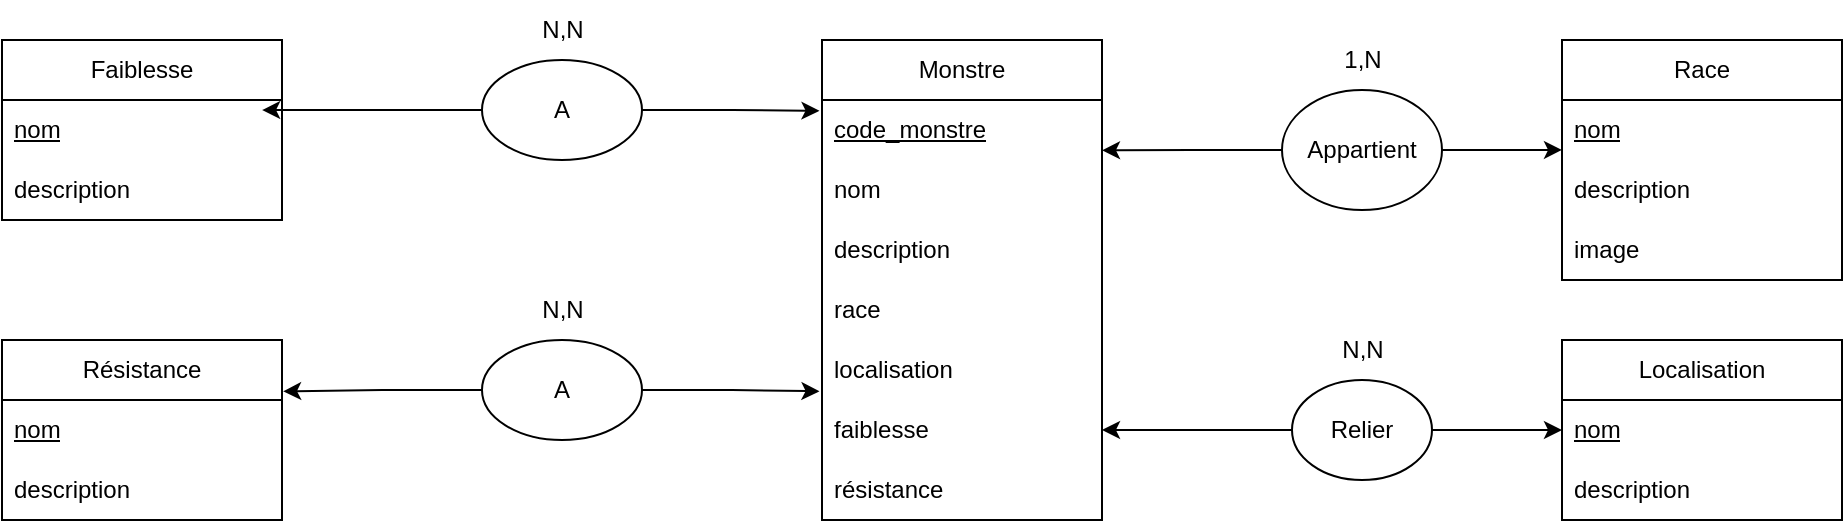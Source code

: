 <mxfile>
    <diagram name="Page-1" id="-9SWSkEaFFVzU4f-eSnA">
        <mxGraphModel dx="1080" dy="595" grid="0" gridSize="10" guides="1" tooltips="1" connect="1" arrows="1" fold="1" page="0" pageScale="1" pageWidth="827" pageHeight="1169" math="0" shadow="0">
            <root>
                <mxCell id="0"/>
                <mxCell id="1" parent="0"/>
                <mxCell id="1Nl6IdvRE0F9Ei_vup24-1" value="Monstre" style="swimlane;fontStyle=0;childLayout=stackLayout;horizontal=1;startSize=30;horizontalStack=0;resizeParent=1;resizeParentMax=0;resizeLast=0;collapsible=1;marginBottom=0;whiteSpace=wrap;html=1;" parent="1" vertex="1">
                    <mxGeometry x="530" y="160" width="140" height="240" as="geometry"/>
                </mxCell>
                <mxCell id="1Nl6IdvRE0F9Ei_vup24-2" value="&lt;u&gt;code_monstre&lt;/u&gt;" style="text;strokeColor=none;fillColor=none;align=left;verticalAlign=middle;spacingLeft=4;spacingRight=4;overflow=hidden;points=[[0,0.5],[1,0.5]];portConstraint=eastwest;rotatable=0;whiteSpace=wrap;html=1;" parent="1Nl6IdvRE0F9Ei_vup24-1" vertex="1">
                    <mxGeometry y="30" width="140" height="30" as="geometry"/>
                </mxCell>
                <mxCell id="1Nl6IdvRE0F9Ei_vup24-3" value="nom" style="text;strokeColor=none;fillColor=none;align=left;verticalAlign=middle;spacingLeft=4;spacingRight=4;overflow=hidden;points=[[0,0.5],[1,0.5]];portConstraint=eastwest;rotatable=0;whiteSpace=wrap;html=1;" parent="1Nl6IdvRE0F9Ei_vup24-1" vertex="1">
                    <mxGeometry y="60" width="140" height="30" as="geometry"/>
                </mxCell>
                <mxCell id="1Nl6IdvRE0F9Ei_vup24-4" value="description" style="text;strokeColor=none;fillColor=none;align=left;verticalAlign=middle;spacingLeft=4;spacingRight=4;overflow=hidden;points=[[0,0.5],[1,0.5]];portConstraint=eastwest;rotatable=0;whiteSpace=wrap;html=1;" parent="1Nl6IdvRE0F9Ei_vup24-1" vertex="1">
                    <mxGeometry y="90" width="140" height="30" as="geometry"/>
                </mxCell>
                <mxCell id="XB2ilNpJ5UjSh30scuJ3-1" value="race" style="text;strokeColor=none;fillColor=none;align=left;verticalAlign=middle;spacingLeft=4;spacingRight=4;overflow=hidden;points=[[0,0.5],[1,0.5]];portConstraint=eastwest;rotatable=0;whiteSpace=wrap;html=1;" parent="1Nl6IdvRE0F9Ei_vup24-1" vertex="1">
                    <mxGeometry y="120" width="140" height="30" as="geometry"/>
                </mxCell>
                <mxCell id="XB2ilNpJ5UjSh30scuJ3-2" value="localisation" style="text;strokeColor=none;fillColor=none;align=left;verticalAlign=middle;spacingLeft=4;spacingRight=4;overflow=hidden;points=[[0,0.5],[1,0.5]];portConstraint=eastwest;rotatable=0;whiteSpace=wrap;html=1;" parent="1Nl6IdvRE0F9Ei_vup24-1" vertex="1">
                    <mxGeometry y="150" width="140" height="30" as="geometry"/>
                </mxCell>
                <mxCell id="XB2ilNpJ5UjSh30scuJ3-3" value="faiblesse" style="text;strokeColor=none;fillColor=none;align=left;verticalAlign=middle;spacingLeft=4;spacingRight=4;overflow=hidden;points=[[0,0.5],[1,0.5]];portConstraint=eastwest;rotatable=0;whiteSpace=wrap;html=1;" parent="1Nl6IdvRE0F9Ei_vup24-1" vertex="1">
                    <mxGeometry y="180" width="140" height="30" as="geometry"/>
                </mxCell>
                <mxCell id="XB2ilNpJ5UjSh30scuJ3-4" value="résistance" style="text;strokeColor=none;fillColor=none;align=left;verticalAlign=middle;spacingLeft=4;spacingRight=4;overflow=hidden;points=[[0,0.5],[1,0.5]];portConstraint=eastwest;rotatable=0;whiteSpace=wrap;html=1;" parent="1Nl6IdvRE0F9Ei_vup24-1" vertex="1">
                    <mxGeometry y="210" width="140" height="30" as="geometry"/>
                </mxCell>
                <mxCell id="XB2ilNpJ5UjSh30scuJ3-6" value="Race" style="swimlane;fontStyle=0;childLayout=stackLayout;horizontal=1;startSize=30;horizontalStack=0;resizeParent=1;resizeParentMax=0;resizeLast=0;collapsible=1;marginBottom=0;whiteSpace=wrap;html=1;" parent="1" vertex="1">
                    <mxGeometry x="900" y="160" width="140" height="120" as="geometry"/>
                </mxCell>
                <mxCell id="XB2ilNpJ5UjSh30scuJ3-7" value="&lt;u&gt;nom&lt;/u&gt;" style="text;strokeColor=none;fillColor=none;align=left;verticalAlign=middle;spacingLeft=4;spacingRight=4;overflow=hidden;points=[[0,0.5],[1,0.5]];portConstraint=eastwest;rotatable=0;whiteSpace=wrap;html=1;" parent="XB2ilNpJ5UjSh30scuJ3-6" vertex="1">
                    <mxGeometry y="30" width="140" height="30" as="geometry"/>
                </mxCell>
                <mxCell id="XB2ilNpJ5UjSh30scuJ3-8" value="description" style="text;strokeColor=none;fillColor=none;align=left;verticalAlign=middle;spacingLeft=4;spacingRight=4;overflow=hidden;points=[[0,0.5],[1,0.5]];portConstraint=eastwest;rotatable=0;whiteSpace=wrap;html=1;" parent="XB2ilNpJ5UjSh30scuJ3-6" vertex="1">
                    <mxGeometry y="60" width="140" height="30" as="geometry"/>
                </mxCell>
                <mxCell id="XB2ilNpJ5UjSh30scuJ3-10" value="image" style="text;strokeColor=none;fillColor=none;align=left;verticalAlign=middle;spacingLeft=4;spacingRight=4;overflow=hidden;points=[[0,0.5],[1,0.5]];portConstraint=eastwest;rotatable=0;whiteSpace=wrap;html=1;" parent="XB2ilNpJ5UjSh30scuJ3-6" vertex="1">
                    <mxGeometry y="90" width="140" height="30" as="geometry"/>
                </mxCell>
                <mxCell id="XB2ilNpJ5UjSh30scuJ3-11" value="Localisation" style="swimlane;fontStyle=0;childLayout=stackLayout;horizontal=1;startSize=30;horizontalStack=0;resizeParent=1;resizeParentMax=0;resizeLast=0;collapsible=1;marginBottom=0;whiteSpace=wrap;html=1;" parent="1" vertex="1">
                    <mxGeometry x="900" y="310" width="140" height="90" as="geometry"/>
                </mxCell>
                <mxCell id="XB2ilNpJ5UjSh30scuJ3-12" value="&lt;u&gt;nom&lt;/u&gt;" style="text;strokeColor=none;fillColor=none;align=left;verticalAlign=middle;spacingLeft=4;spacingRight=4;overflow=hidden;points=[[0,0.5],[1,0.5]];portConstraint=eastwest;rotatable=0;whiteSpace=wrap;html=1;" parent="XB2ilNpJ5UjSh30scuJ3-11" vertex="1">
                    <mxGeometry y="30" width="140" height="30" as="geometry"/>
                </mxCell>
                <mxCell id="XB2ilNpJ5UjSh30scuJ3-13" value="description" style="text;strokeColor=none;fillColor=none;align=left;verticalAlign=middle;spacingLeft=4;spacingRight=4;overflow=hidden;points=[[0,0.5],[1,0.5]];portConstraint=eastwest;rotatable=0;whiteSpace=wrap;html=1;" parent="XB2ilNpJ5UjSh30scuJ3-11" vertex="1">
                    <mxGeometry y="60" width="140" height="30" as="geometry"/>
                </mxCell>
                <mxCell id="XB2ilNpJ5UjSh30scuJ3-15" value="Faiblesse" style="swimlane;fontStyle=0;childLayout=stackLayout;horizontal=1;startSize=30;horizontalStack=0;resizeParent=1;resizeParentMax=0;resizeLast=0;collapsible=1;marginBottom=0;whiteSpace=wrap;html=1;" parent="1" vertex="1">
                    <mxGeometry x="120" y="160" width="140" height="90" as="geometry"/>
                </mxCell>
                <mxCell id="XB2ilNpJ5UjSh30scuJ3-16" value="&lt;u&gt;nom&lt;/u&gt;" style="text;strokeColor=none;fillColor=none;align=left;verticalAlign=middle;spacingLeft=4;spacingRight=4;overflow=hidden;points=[[0,0.5],[1,0.5]];portConstraint=eastwest;rotatable=0;whiteSpace=wrap;html=1;" parent="XB2ilNpJ5UjSh30scuJ3-15" vertex="1">
                    <mxGeometry y="30" width="140" height="30" as="geometry"/>
                </mxCell>
                <mxCell id="XB2ilNpJ5UjSh30scuJ3-17" value="description" style="text;strokeColor=none;fillColor=none;align=left;verticalAlign=middle;spacingLeft=4;spacingRight=4;overflow=hidden;points=[[0,0.5],[1,0.5]];portConstraint=eastwest;rotatable=0;whiteSpace=wrap;html=1;" parent="XB2ilNpJ5UjSh30scuJ3-15" vertex="1">
                    <mxGeometry y="60" width="140" height="30" as="geometry"/>
                </mxCell>
                <mxCell id="XB2ilNpJ5UjSh30scuJ3-19" value="Résistance" style="swimlane;fontStyle=0;childLayout=stackLayout;horizontal=1;startSize=30;horizontalStack=0;resizeParent=1;resizeParentMax=0;resizeLast=0;collapsible=1;marginBottom=0;whiteSpace=wrap;html=1;" parent="1" vertex="1">
                    <mxGeometry x="120" y="310" width="140" height="90" as="geometry"/>
                </mxCell>
                <mxCell id="XB2ilNpJ5UjSh30scuJ3-20" value="&lt;u&gt;nom&lt;/u&gt;" style="text;strokeColor=none;fillColor=none;align=left;verticalAlign=middle;spacingLeft=4;spacingRight=4;overflow=hidden;points=[[0,0.5],[1,0.5]];portConstraint=eastwest;rotatable=0;whiteSpace=wrap;html=1;" parent="XB2ilNpJ5UjSh30scuJ3-19" vertex="1">
                    <mxGeometry y="30" width="140" height="30" as="geometry"/>
                </mxCell>
                <mxCell id="XB2ilNpJ5UjSh30scuJ3-21" value="description" style="text;strokeColor=none;fillColor=none;align=left;verticalAlign=middle;spacingLeft=4;spacingRight=4;overflow=hidden;points=[[0,0.5],[1,0.5]];portConstraint=eastwest;rotatable=0;whiteSpace=wrap;html=1;" parent="XB2ilNpJ5UjSh30scuJ3-19" vertex="1">
                    <mxGeometry y="60" width="140" height="30" as="geometry"/>
                </mxCell>
                <mxCell id="XB2ilNpJ5UjSh30scuJ3-31" value="Appartient" style="ellipse;whiteSpace=wrap;html=1;" parent="1" vertex="1">
                    <mxGeometry x="760" y="185" width="80" height="60" as="geometry"/>
                </mxCell>
                <mxCell id="XB2ilNpJ5UjSh30scuJ3-47" style="edgeStyle=orthogonalEdgeStyle;rounded=0;orthogonalLoop=1;jettySize=auto;html=1;entryX=1;entryY=0.5;entryDx=0;entryDy=0;" parent="1" source="XB2ilNpJ5UjSh30scuJ3-34" target="XB2ilNpJ5UjSh30scuJ3-3" edge="1">
                    <mxGeometry relative="1" as="geometry"/>
                </mxCell>
                <mxCell id="XB2ilNpJ5UjSh30scuJ3-48" style="edgeStyle=orthogonalEdgeStyle;rounded=0;orthogonalLoop=1;jettySize=auto;html=1;entryX=0;entryY=0.5;entryDx=0;entryDy=0;" parent="1" source="XB2ilNpJ5UjSh30scuJ3-34" target="XB2ilNpJ5UjSh30scuJ3-12" edge="1">
                    <mxGeometry relative="1" as="geometry"/>
                </mxCell>
                <mxCell id="XB2ilNpJ5UjSh30scuJ3-34" value="Relier" style="ellipse;whiteSpace=wrap;html=1;" parent="1" vertex="1">
                    <mxGeometry x="765" y="330" width="70" height="50" as="geometry"/>
                </mxCell>
                <mxCell id="XB2ilNpJ5UjSh30scuJ3-38" value="A" style="ellipse;whiteSpace=wrap;html=1;" parent="1" vertex="1">
                    <mxGeometry x="360" y="170" width="80" height="50" as="geometry"/>
                </mxCell>
                <mxCell id="XB2ilNpJ5UjSh30scuJ3-41" value="A" style="ellipse;whiteSpace=wrap;html=1;" parent="1" vertex="1">
                    <mxGeometry x="360" y="310" width="80" height="50" as="geometry"/>
                </mxCell>
                <mxCell id="XB2ilNpJ5UjSh30scuJ3-44" value="1,N" style="text;html=1;align=center;verticalAlign=middle;resizable=0;points=[];autosize=1;strokeColor=none;fillColor=none;" parent="1" vertex="1">
                    <mxGeometry x="780" y="155" width="40" height="30" as="geometry"/>
                </mxCell>
                <mxCell id="XB2ilNpJ5UjSh30scuJ3-45" style="edgeStyle=orthogonalEdgeStyle;rounded=0;orthogonalLoop=1;jettySize=auto;html=1;entryX=0;entryY=-0.167;entryDx=0;entryDy=0;entryPerimeter=0;" parent="1" source="XB2ilNpJ5UjSh30scuJ3-31" target="XB2ilNpJ5UjSh30scuJ3-8" edge="1">
                    <mxGeometry relative="1" as="geometry"/>
                </mxCell>
                <mxCell id="XB2ilNpJ5UjSh30scuJ3-46" style="edgeStyle=orthogonalEdgeStyle;rounded=0;orthogonalLoop=1;jettySize=auto;html=1;entryX=1;entryY=0.839;entryDx=0;entryDy=0;entryPerimeter=0;" parent="1" source="XB2ilNpJ5UjSh30scuJ3-31" target="1Nl6IdvRE0F9Ei_vup24-2" edge="1">
                    <mxGeometry relative="1" as="geometry"/>
                </mxCell>
                <mxCell id="XB2ilNpJ5UjSh30scuJ3-49" style="edgeStyle=orthogonalEdgeStyle;rounded=0;orthogonalLoop=1;jettySize=auto;html=1;entryX=0.929;entryY=0.167;entryDx=0;entryDy=0;entryPerimeter=0;" parent="1" source="XB2ilNpJ5UjSh30scuJ3-38" target="XB2ilNpJ5UjSh30scuJ3-16" edge="1">
                    <mxGeometry relative="1" as="geometry"/>
                </mxCell>
                <mxCell id="XB2ilNpJ5UjSh30scuJ3-50" style="edgeStyle=orthogonalEdgeStyle;rounded=0;orthogonalLoop=1;jettySize=auto;html=1;entryX=-0.009;entryY=0.18;entryDx=0;entryDy=0;entryPerimeter=0;" parent="1" source="XB2ilNpJ5UjSh30scuJ3-38" target="1Nl6IdvRE0F9Ei_vup24-2" edge="1">
                    <mxGeometry relative="1" as="geometry"/>
                </mxCell>
                <mxCell id="XB2ilNpJ5UjSh30scuJ3-51" style="edgeStyle=orthogonalEdgeStyle;rounded=0;orthogonalLoop=1;jettySize=auto;html=1;entryX=1.004;entryY=-0.145;entryDx=0;entryDy=0;entryPerimeter=0;" parent="1" source="XB2ilNpJ5UjSh30scuJ3-41" target="XB2ilNpJ5UjSh30scuJ3-20" edge="1">
                    <mxGeometry relative="1" as="geometry"/>
                </mxCell>
                <mxCell id="XB2ilNpJ5UjSh30scuJ3-52" style="edgeStyle=orthogonalEdgeStyle;rounded=0;orthogonalLoop=1;jettySize=auto;html=1;entryX=-0.009;entryY=0.855;entryDx=0;entryDy=0;entryPerimeter=0;" parent="1" source="XB2ilNpJ5UjSh30scuJ3-41" target="XB2ilNpJ5UjSh30scuJ3-2" edge="1">
                    <mxGeometry relative="1" as="geometry"/>
                </mxCell>
                <mxCell id="XB2ilNpJ5UjSh30scuJ3-53" value="N,N" style="text;html=1;align=center;verticalAlign=middle;resizable=0;points=[];autosize=1;strokeColor=none;fillColor=none;" parent="1" vertex="1">
                    <mxGeometry x="780" y="300" width="40" height="30" as="geometry"/>
                </mxCell>
                <mxCell id="XB2ilNpJ5UjSh30scuJ3-54" value="N,N" style="text;html=1;align=center;verticalAlign=middle;resizable=0;points=[];autosize=1;strokeColor=none;fillColor=none;" parent="1" vertex="1">
                    <mxGeometry x="380" y="280" width="40" height="30" as="geometry"/>
                </mxCell>
                <mxCell id="XB2ilNpJ5UjSh30scuJ3-55" value="N,N" style="text;html=1;align=center;verticalAlign=middle;resizable=0;points=[];autosize=1;strokeColor=none;fillColor=none;" parent="1" vertex="1">
                    <mxGeometry x="380" y="140" width="40" height="30" as="geometry"/>
                </mxCell>
            </root>
        </mxGraphModel>
    </diagram>
</mxfile>